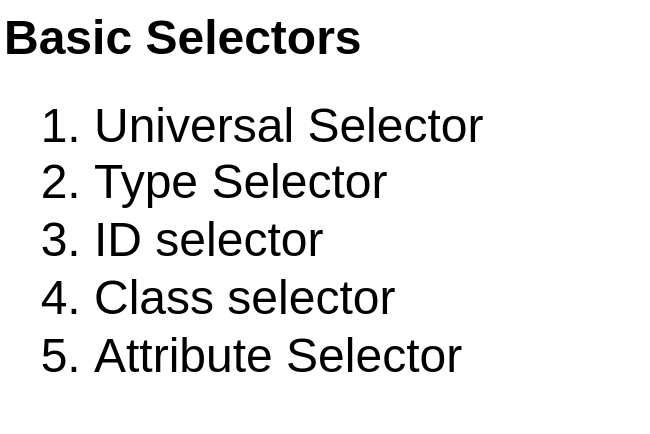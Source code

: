 <mxfile version="15.8.6" type="device"><diagram id="056tmgoPJR0QHVrZzDWh" name="Page-1"><mxGraphModel dx="2302" dy="1296" grid="0" gridSize="10" guides="1" tooltips="1" connect="1" arrows="1" fold="1" page="0" pageScale="1" pageWidth="827" pageHeight="1169" background="none" math="0" shadow="0"><root><mxCell id="0"/><mxCell id="1" parent="0"/><mxCell id="WZ797We6pvGkZ1isAL9a-1" value="Basic Selectors" style="text;html=1;strokeColor=none;fillColor=none;align=left;verticalAlign=middle;whiteSpace=wrap;rounded=0;fontStyle=1;fontSize=24;" vertex="1" parent="1"><mxGeometry x="-881" y="-427" width="200" height="37" as="geometry"/></mxCell><mxCell id="WZ797We6pvGkZ1isAL9a-2" value="&lt;ol&gt;&lt;li&gt;Universal Selector&lt;/li&gt;&lt;li&gt;Type Selector&lt;/li&gt;&lt;li&gt;ID selector&lt;/li&gt;&lt;li&gt;Class selector&lt;/li&gt;&lt;li&gt;Attribute Selector&lt;/li&gt;&lt;/ol&gt;" style="text;html=1;strokeColor=none;fillColor=none;align=left;verticalAlign=middle;whiteSpace=wrap;rounded=0;fontSize=24;" vertex="1" parent="1"><mxGeometry x="-876" y="-397" width="319" height="180" as="geometry"/></mxCell></root></mxGraphModel></diagram></mxfile>